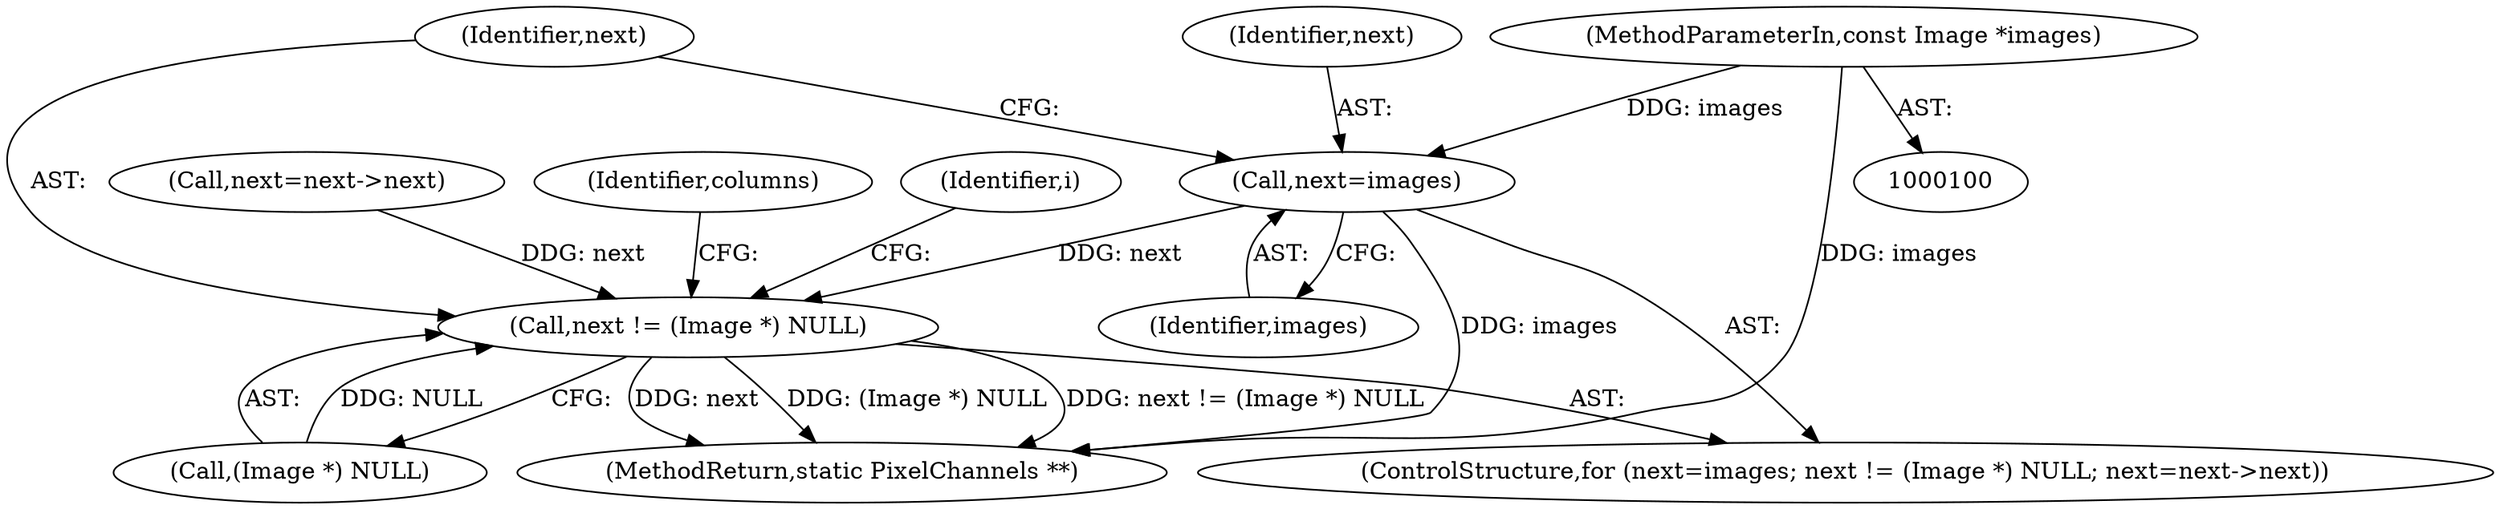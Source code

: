 digraph "0_ImageMagick6_025e77fcb2f45b21689931ba3bf74eac153afa48@pointer" {
"1000101" [label="(MethodParameterIn,const Image *images)"];
"1000149" [label="(Call,next=images)"];
"1000152" [label="(Call,next != (Image *) NULL)"];
"1000152" [label="(Call,next != (Image *) NULL)"];
"1000101" [label="(MethodParameterIn,const Image *images)"];
"1000148" [label="(ControlStructure,for (next=images; next != (Image *) NULL; next=next->next))"];
"1000154" [label="(Call,(Image *) NULL)"];
"1000149" [label="(Call,next=images)"];
"1000171" [label="(Identifier,i)"];
"1000153" [label="(Identifier,next)"];
"1000157" [label="(Call,next=next->next)"];
"1000151" [label="(Identifier,images)"];
"1000163" [label="(Identifier,columns)"];
"1000240" [label="(MethodReturn,static PixelChannels **)"];
"1000150" [label="(Identifier,next)"];
"1000101" -> "1000100"  [label="AST: "];
"1000101" -> "1000240"  [label="DDG: images"];
"1000101" -> "1000149"  [label="DDG: images"];
"1000149" -> "1000148"  [label="AST: "];
"1000149" -> "1000151"  [label="CFG: "];
"1000150" -> "1000149"  [label="AST: "];
"1000151" -> "1000149"  [label="AST: "];
"1000153" -> "1000149"  [label="CFG: "];
"1000149" -> "1000240"  [label="DDG: images"];
"1000149" -> "1000152"  [label="DDG: next"];
"1000152" -> "1000148"  [label="AST: "];
"1000152" -> "1000154"  [label="CFG: "];
"1000153" -> "1000152"  [label="AST: "];
"1000154" -> "1000152"  [label="AST: "];
"1000163" -> "1000152"  [label="CFG: "];
"1000171" -> "1000152"  [label="CFG: "];
"1000152" -> "1000240"  [label="DDG: next"];
"1000152" -> "1000240"  [label="DDG: (Image *) NULL"];
"1000152" -> "1000240"  [label="DDG: next != (Image *) NULL"];
"1000157" -> "1000152"  [label="DDG: next"];
"1000154" -> "1000152"  [label="DDG: NULL"];
}
